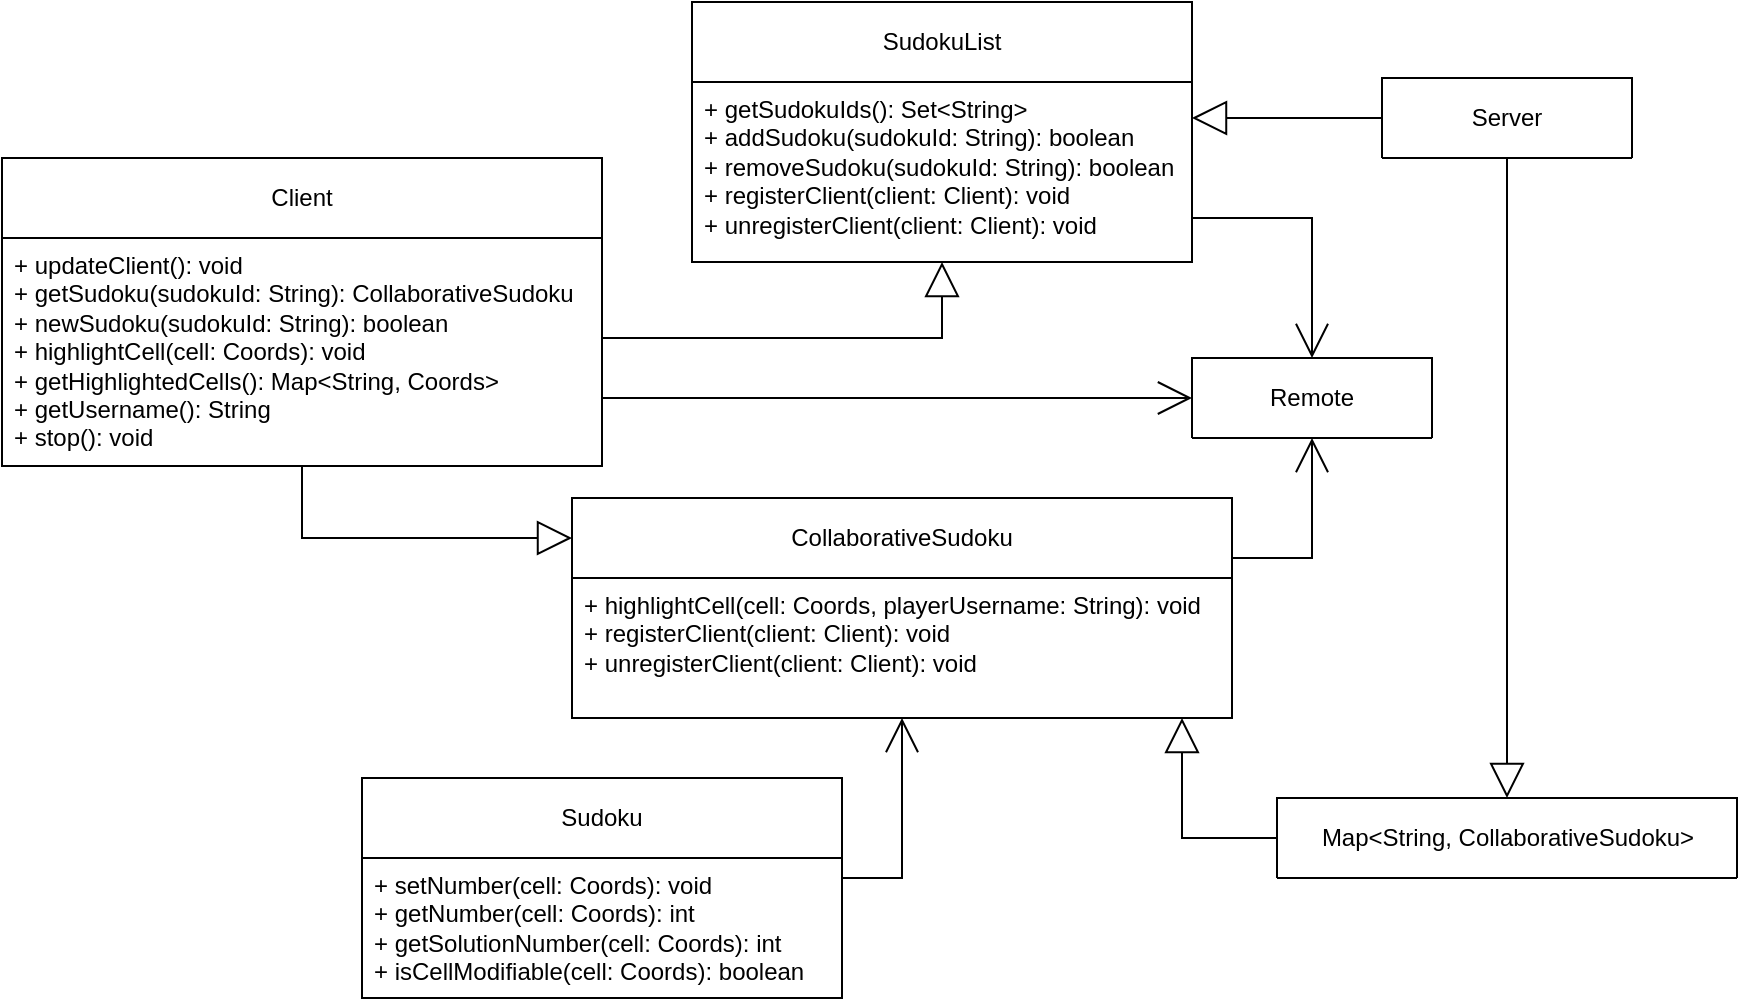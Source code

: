 <mxfile version="24.6.4" type="device">
  <diagram name="Page-1" id="-8XBlb3y9mv9zHXPmZL5">
    <mxGraphModel dx="1366" dy="783" grid="1" gridSize="10" guides="1" tooltips="1" connect="1" arrows="1" fold="1" page="1" pageScale="1" pageWidth="850" pageHeight="1100" math="0" shadow="0">
      <root>
        <mxCell id="0" />
        <mxCell id="1" parent="0" />
        <mxCell id="mmZiRYrhdWTjbMTQrBqa-2" value="Client" style="swimlane;fontStyle=0;childLayout=stackLayout;horizontal=1;startSize=40;fillColor=none;horizontalStack=0;resizeParent=1;resizeParentMax=0;resizeLast=0;collapsible=1;marginBottom=0;whiteSpace=wrap;html=1;" parent="1" vertex="1">
          <mxGeometry x="30" y="150" width="300" height="154" as="geometry" />
        </mxCell>
        <mxCell id="mmZiRYrhdWTjbMTQrBqa-3" value="&lt;div&gt;+ updateClient(): void&lt;/div&gt;&lt;div&gt;+ getSudoku(sudokuId: String): CollaborativeSudoku&lt;/div&gt;&lt;div&gt;+ newSudoku(sudokuId: String): boolean&lt;/div&gt;&lt;div&gt;+ highlightCell(cell: Coords): void&lt;/div&gt;&lt;div&gt;+ getHighlightedCells(): Map&amp;lt;String, Coords&amp;gt;&lt;/div&gt;&lt;div&gt;+ getUsername(): String&lt;/div&gt;&lt;div&gt;+ stop(): void&lt;br&gt;&lt;/div&gt;" style="text;strokeColor=none;fillColor=none;align=left;verticalAlign=top;spacingLeft=4;spacingRight=4;overflow=hidden;rotatable=0;points=[[0,0.5],[1,0.5]];portConstraint=eastwest;whiteSpace=wrap;html=1;" parent="mmZiRYrhdWTjbMTQrBqa-2" vertex="1">
          <mxGeometry y="40" width="300" height="114" as="geometry" />
        </mxCell>
        <mxCell id="mmZiRYrhdWTjbMTQrBqa-27" style="edgeStyle=orthogonalEdgeStyle;rounded=0;orthogonalLoop=1;jettySize=auto;html=1;endArrow=open;endFill=0;strokeWidth=1;endSize=15;" parent="1" source="_O7M8t2Ni5YaAzuRW11B-5" target="_O7M8t2Ni5YaAzuRW11B-7" edge="1">
          <mxGeometry relative="1" as="geometry">
            <mxPoint x="12.5" y="615" as="sourcePoint" />
            <mxPoint x="-25" y="500" as="targetPoint" />
            <Array as="points">
              <mxPoint x="480" y="510" />
            </Array>
          </mxGeometry>
        </mxCell>
        <mxCell id="mmZiRYrhdWTjbMTQrBqa-29" value="Remote" style="swimlane;fontStyle=0;childLayout=stackLayout;horizontal=1;startSize=70;fillColor=none;horizontalStack=0;resizeParent=1;resizeParentMax=0;resizeLast=0;collapsible=1;marginBottom=0;whiteSpace=wrap;html=1;" parent="1" vertex="1">
          <mxGeometry x="625" y="250" width="120" height="40" as="geometry" />
        </mxCell>
        <mxCell id="mmZiRYrhdWTjbMTQrBqa-30" style="edgeStyle=orthogonalEdgeStyle;rounded=0;orthogonalLoop=1;jettySize=auto;html=1;endArrow=block;endFill=0;strokeWidth=1;endSize=15;" parent="1" source="mmZiRYrhdWTjbMTQrBqa-2" target="_O7M8t2Ni5YaAzuRW11B-2" edge="1">
          <mxGeometry relative="1" as="geometry">
            <mxPoint x="55" y="625" as="sourcePoint" />
            <mxPoint x="175" y="520" as="targetPoint" />
            <Array as="points">
              <mxPoint x="500" y="240" />
            </Array>
          </mxGeometry>
        </mxCell>
        <mxCell id="_O7M8t2Ni5YaAzuRW11B-1" style="edgeStyle=orthogonalEdgeStyle;rounded=0;orthogonalLoop=1;jettySize=auto;html=1;endArrow=open;endFill=0;strokeWidth=1;endSize=15;" edge="1" parent="1" source="mmZiRYrhdWTjbMTQrBqa-2" target="mmZiRYrhdWTjbMTQrBqa-29">
          <mxGeometry relative="1" as="geometry">
            <mxPoint x="322.5" y="25" as="sourcePoint" />
            <mxPoint x="285" y="-90" as="targetPoint" />
            <Array as="points">
              <mxPoint x="380" y="270" />
              <mxPoint x="380" y="270" />
            </Array>
          </mxGeometry>
        </mxCell>
        <mxCell id="_O7M8t2Ni5YaAzuRW11B-2" value="SudokuList" style="swimlane;fontStyle=0;childLayout=stackLayout;horizontal=1;startSize=40;fillColor=none;horizontalStack=0;resizeParent=1;resizeParentMax=0;resizeLast=0;collapsible=1;marginBottom=0;whiteSpace=wrap;html=1;" vertex="1" parent="1">
          <mxGeometry x="375" y="72" width="250" height="130" as="geometry" />
        </mxCell>
        <mxCell id="_O7M8t2Ni5YaAzuRW11B-3" value="&lt;div&gt;+ getSudokuIds(): Set&amp;lt;String&amp;gt;&lt;/div&gt;&lt;div&gt;+ addSudoku(sudokuId: String): boolean&lt;/div&gt;&lt;div&gt;+ removeSudoku(sudokuId: String): boolean&lt;/div&gt;&lt;div&gt;+ registerClient(client: Client): void&lt;/div&gt;&lt;div&gt;+ unregisterClient(client: Client): void&lt;/div&gt;" style="text;strokeColor=none;fillColor=none;align=left;verticalAlign=top;spacingLeft=4;spacingRight=4;overflow=hidden;rotatable=0;points=[[0,0.5],[1,0.5]];portConstraint=eastwest;whiteSpace=wrap;html=1;" vertex="1" parent="_O7M8t2Ni5YaAzuRW11B-2">
          <mxGeometry y="40" width="250" height="90" as="geometry" />
        </mxCell>
        <mxCell id="_O7M8t2Ni5YaAzuRW11B-4" style="edgeStyle=orthogonalEdgeStyle;rounded=0;orthogonalLoop=1;jettySize=auto;html=1;endArrow=open;endFill=0;strokeWidth=1;endSize=15;" edge="1" parent="1" source="_O7M8t2Ni5YaAzuRW11B-2" target="mmZiRYrhdWTjbMTQrBqa-29">
          <mxGeometry relative="1" as="geometry">
            <mxPoint x="60" y="80" as="sourcePoint" />
            <mxPoint x="335" y="-60" as="targetPoint" />
            <Array as="points">
              <mxPoint x="685" y="180" />
            </Array>
          </mxGeometry>
        </mxCell>
        <mxCell id="_O7M8t2Ni5YaAzuRW11B-5" value="Sudoku" style="swimlane;fontStyle=0;childLayout=stackLayout;horizontal=1;startSize=40;fillColor=none;horizontalStack=0;resizeParent=1;resizeParentMax=0;resizeLast=0;collapsible=1;marginBottom=0;whiteSpace=wrap;html=1;" vertex="1" parent="1">
          <mxGeometry x="210" y="460" width="240" height="110" as="geometry" />
        </mxCell>
        <mxCell id="_O7M8t2Ni5YaAzuRW11B-6" value="&lt;div&gt;+ setNumber(cell: Coords): void&lt;/div&gt;&lt;div&gt;+ getNumber(cell: Coords): int&lt;/div&gt;&lt;div&gt;+ getSolutionNumber(cell: Coords): int&lt;/div&gt;&lt;div&gt;+ isCellModifiable(cell: Coords): boolean&lt;br&gt;&lt;/div&gt;" style="text;strokeColor=none;fillColor=none;align=left;verticalAlign=top;spacingLeft=4;spacingRight=4;overflow=hidden;rotatable=0;points=[[0,0.5],[1,0.5]];portConstraint=eastwest;whiteSpace=wrap;html=1;" vertex="1" parent="_O7M8t2Ni5YaAzuRW11B-5">
          <mxGeometry y="40" width="240" height="70" as="geometry" />
        </mxCell>
        <mxCell id="_O7M8t2Ni5YaAzuRW11B-7" value="CollaborativeSudoku" style="swimlane;fontStyle=0;childLayout=stackLayout;horizontal=1;startSize=40;fillColor=none;horizontalStack=0;resizeParent=1;resizeParentMax=0;resizeLast=0;collapsible=1;marginBottom=0;whiteSpace=wrap;html=1;" vertex="1" parent="1">
          <mxGeometry x="315" y="320" width="330" height="110" as="geometry" />
        </mxCell>
        <mxCell id="_O7M8t2Ni5YaAzuRW11B-8" value="&lt;div&gt;+ highlightCell(cell: Coords, playerUsername: String): void&lt;/div&gt;&lt;div&gt;&lt;div&gt;+ registerClient(client: Client): void&lt;/div&gt;&lt;div&gt;+ unregisterClient(client: Client): void&lt;/div&gt;&lt;/div&gt;" style="text;strokeColor=none;fillColor=none;align=left;verticalAlign=top;spacingLeft=4;spacingRight=4;overflow=hidden;rotatable=0;points=[[0,0.5],[1,0.5]];portConstraint=eastwest;whiteSpace=wrap;html=1;" vertex="1" parent="_O7M8t2Ni5YaAzuRW11B-7">
          <mxGeometry y="40" width="330" height="70" as="geometry" />
        </mxCell>
        <mxCell id="_O7M8t2Ni5YaAzuRW11B-9" style="edgeStyle=orthogonalEdgeStyle;rounded=0;orthogonalLoop=1;jettySize=auto;html=1;endArrow=open;endFill=0;strokeWidth=1;endSize=15;" edge="1" parent="1" source="_O7M8t2Ni5YaAzuRW11B-7" target="mmZiRYrhdWTjbMTQrBqa-29">
          <mxGeometry relative="1" as="geometry">
            <mxPoint x="510" y="80" as="sourcePoint" />
            <mxPoint x="285" y="-60" as="targetPoint" />
            <Array as="points">
              <mxPoint x="685" y="350" />
            </Array>
          </mxGeometry>
        </mxCell>
        <mxCell id="_O7M8t2Ni5YaAzuRW11B-13" style="edgeStyle=orthogonalEdgeStyle;rounded=0;orthogonalLoop=1;jettySize=auto;html=1;endArrow=block;endFill=0;strokeWidth=1;endSize=15;" edge="1" parent="1" source="mmZiRYrhdWTjbMTQrBqa-2" target="_O7M8t2Ni5YaAzuRW11B-7">
          <mxGeometry relative="1" as="geometry">
            <mxPoint x="235" y="250" as="sourcePoint" />
            <mxPoint x="510" y="212" as="targetPoint" />
            <Array as="points">
              <mxPoint x="180" y="340" />
            </Array>
          </mxGeometry>
        </mxCell>
        <mxCell id="_O7M8t2Ni5YaAzuRW11B-18" value="Map&amp;lt;String, CollaborativeSudoku&amp;gt;" style="swimlane;fontStyle=0;childLayout=stackLayout;horizontal=1;startSize=70;fillColor=none;horizontalStack=0;resizeParent=1;resizeParentMax=0;resizeLast=0;collapsible=1;marginBottom=0;whiteSpace=wrap;html=1;" vertex="1" parent="1">
          <mxGeometry x="667.5" y="470" width="230" height="40" as="geometry" />
        </mxCell>
        <mxCell id="_O7M8t2Ni5YaAzuRW11B-19" style="edgeStyle=orthogonalEdgeStyle;rounded=0;orthogonalLoop=1;jettySize=auto;html=1;endArrow=block;endFill=0;strokeWidth=1;endSize=15;" edge="1" parent="1" source="_O7M8t2Ni5YaAzuRW11B-18" target="_O7M8t2Ni5YaAzuRW11B-7">
          <mxGeometry relative="1" as="geometry">
            <mxPoint x="85" y="314" as="sourcePoint" />
            <mxPoint x="385" y="350" as="targetPoint" />
            <Array as="points">
              <mxPoint x="620" y="490" />
            </Array>
          </mxGeometry>
        </mxCell>
        <mxCell id="_O7M8t2Ni5YaAzuRW11B-20" style="edgeStyle=orthogonalEdgeStyle;rounded=0;orthogonalLoop=1;jettySize=auto;html=1;endArrow=block;endFill=0;strokeWidth=1;endSize=15;" edge="1" parent="1" source="_O7M8t2Ni5YaAzuRW11B-22" target="_O7M8t2Ni5YaAzuRW11B-18">
          <mxGeometry relative="1" as="geometry">
            <mxPoint x="880" y="202" as="sourcePoint" />
            <mxPoint x="785" y="195" as="targetPoint" />
            <Array as="points" />
          </mxGeometry>
        </mxCell>
        <mxCell id="_O7M8t2Ni5YaAzuRW11B-21" style="edgeStyle=orthogonalEdgeStyle;rounded=0;orthogonalLoop=1;jettySize=auto;html=1;endArrow=block;endFill=0;strokeWidth=1;endSize=15;" edge="1" parent="1" source="_O7M8t2Ni5YaAzuRW11B-22" target="_O7M8t2Ni5YaAzuRW11B-2">
          <mxGeometry relative="1" as="geometry">
            <mxPoint x="715" y="125" as="sourcePoint" />
            <mxPoint x="950" y="320" as="targetPoint" />
            <Array as="points">
              <mxPoint x="780" y="137" />
            </Array>
          </mxGeometry>
        </mxCell>
        <mxCell id="_O7M8t2Ni5YaAzuRW11B-22" value="Server" style="swimlane;fontStyle=0;childLayout=stackLayout;horizontal=1;startSize=70;fillColor=none;horizontalStack=0;resizeParent=1;resizeParentMax=0;resizeLast=0;collapsible=1;marginBottom=0;whiteSpace=wrap;html=1;" vertex="1" parent="1">
          <mxGeometry x="720" y="110" width="125" height="40" as="geometry" />
        </mxCell>
      </root>
    </mxGraphModel>
  </diagram>
</mxfile>
